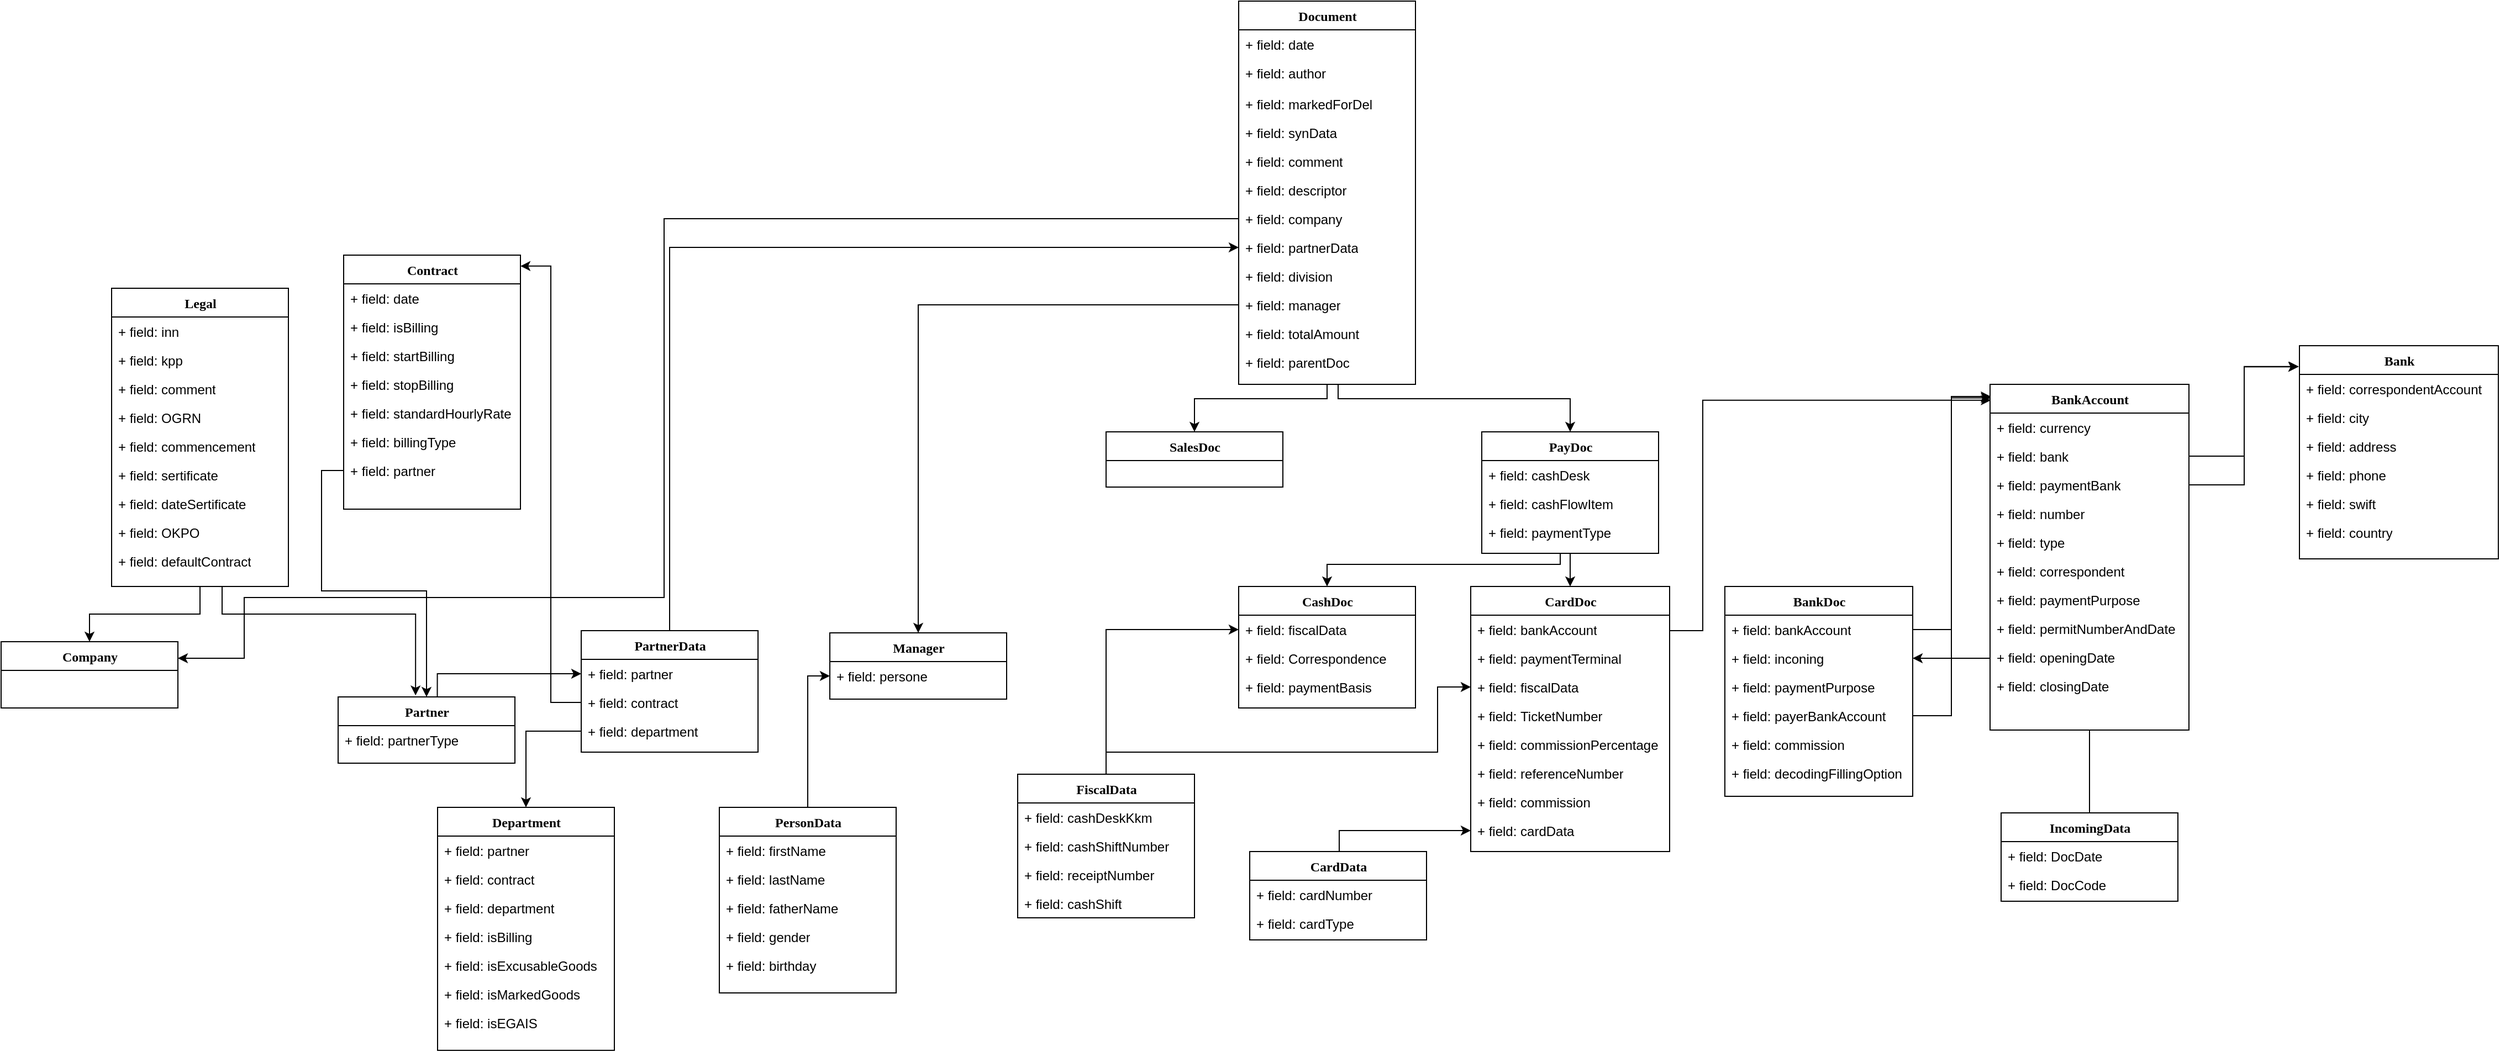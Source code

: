 <mxfile version="21.6.2" type="github">
  <diagram name="Page-1" id="9f46799a-70d6-7492-0946-bef42562c5a5">
    <mxGraphModel dx="1890" dy="1418" grid="1" gridSize="10" guides="1" tooltips="1" connect="1" arrows="1" fold="1" page="1" pageScale="1" pageWidth="1100" pageHeight="850" background="none" math="0" shadow="0">
      <root>
        <mxCell id="0" />
        <mxCell id="1" parent="0" />
        <mxCell id="JdDJxXVXt3r58jtgTtl4-125" style="edgeStyle=orthogonalEdgeStyle;rounded=0;orthogonalLoop=1;jettySize=auto;html=1;entryX=0.5;entryY=0;entryDx=0;entryDy=0;" edge="1" parent="1" source="78961159f06e98e8-17" target="78961159f06e98e8-30">
          <mxGeometry relative="1" as="geometry">
            <Array as="points">
              <mxPoint x="170" y="280" />
              <mxPoint x="50" y="280" />
            </Array>
          </mxGeometry>
        </mxCell>
        <mxCell id="JdDJxXVXt3r58jtgTtl4-126" style="edgeStyle=orthogonalEdgeStyle;rounded=0;orthogonalLoop=1;jettySize=auto;html=1;" edge="1" parent="1" target="JdDJxXVXt3r58jtgTtl4-13">
          <mxGeometry relative="1" as="geometry">
            <mxPoint x="180" y="260" as="sourcePoint" />
            <Array as="points">
              <mxPoint x="180" y="280" />
              <mxPoint x="390" y="280" />
            </Array>
          </mxGeometry>
        </mxCell>
        <mxCell id="78961159f06e98e8-17" value="Document" style="swimlane;html=1;fontStyle=1;align=center;verticalAlign=top;childLayout=stackLayout;horizontal=1;startSize=26;horizontalStack=0;resizeParent=1;resizeLast=0;collapsible=1;marginBottom=0;swimlaneFillColor=#ffffff;rounded=0;shadow=0;comic=0;labelBackgroundColor=none;strokeWidth=1;fillColor=none;fontFamily=Verdana;fontSize=12" parent="1" vertex="1">
          <mxGeometry x="90" y="-80" width="160" height="347" as="geometry" />
        </mxCell>
        <mxCell id="78961159f06e98e8-21" value="+ field: date" style="text;html=1;strokeColor=none;fillColor=none;align=left;verticalAlign=top;spacingLeft=4;spacingRight=4;whiteSpace=wrap;overflow=hidden;rotatable=0;points=[[0,0.5],[1,0.5]];portConstraint=eastwest;" parent="78961159f06e98e8-17" vertex="1">
          <mxGeometry y="26" width="160" height="26" as="geometry" />
        </mxCell>
        <mxCell id="78961159f06e98e8-23" value="+ field: author" style="text;html=1;strokeColor=none;fillColor=none;align=left;verticalAlign=top;spacingLeft=4;spacingRight=4;whiteSpace=wrap;overflow=hidden;rotatable=0;points=[[0,0.5],[1,0.5]];portConstraint=eastwest;" parent="78961159f06e98e8-17" vertex="1">
          <mxGeometry y="52" width="160" height="28" as="geometry" />
        </mxCell>
        <mxCell id="78961159f06e98e8-25" value="+ field: markedForDel" style="text;html=1;strokeColor=none;fillColor=none;align=left;verticalAlign=top;spacingLeft=4;spacingRight=4;whiteSpace=wrap;overflow=hidden;rotatable=0;points=[[0,0.5],[1,0.5]];portConstraint=eastwest;" parent="78961159f06e98e8-17" vertex="1">
          <mxGeometry y="80" width="160" height="26" as="geometry" />
        </mxCell>
        <mxCell id="78961159f06e98e8-26" value="+ field: synData" style="text;html=1;strokeColor=none;fillColor=none;align=left;verticalAlign=top;spacingLeft=4;spacingRight=4;whiteSpace=wrap;overflow=hidden;rotatable=0;points=[[0,0.5],[1,0.5]];portConstraint=eastwest;" parent="78961159f06e98e8-17" vertex="1">
          <mxGeometry y="106" width="160" height="26" as="geometry" />
        </mxCell>
        <mxCell id="78961159f06e98e8-24" value="+ field: comment" style="text;html=1;strokeColor=none;fillColor=none;align=left;verticalAlign=top;spacingLeft=4;spacingRight=4;whiteSpace=wrap;overflow=hidden;rotatable=0;points=[[0,0.5],[1,0.5]];portConstraint=eastwest;" parent="78961159f06e98e8-17" vertex="1">
          <mxGeometry y="132" width="160" height="26" as="geometry" />
        </mxCell>
        <mxCell id="JdDJxXVXt3r58jtgTtl4-168" value="+ field: descriptor" style="text;html=1;strokeColor=none;fillColor=none;align=left;verticalAlign=top;spacingLeft=4;spacingRight=4;whiteSpace=wrap;overflow=hidden;rotatable=0;points=[[0,0.5],[1,0.5]];portConstraint=eastwest;" vertex="1" parent="78961159f06e98e8-17">
          <mxGeometry y="158" width="160" height="26" as="geometry" />
        </mxCell>
        <mxCell id="78961159f06e98e8-31" value="+ field: company" style="text;html=1;strokeColor=none;fillColor=none;align=left;verticalAlign=top;spacingLeft=4;spacingRight=4;whiteSpace=wrap;overflow=hidden;rotatable=0;points=[[0,0.5],[1,0.5]];portConstraint=eastwest;" parent="78961159f06e98e8-17" vertex="1">
          <mxGeometry y="184" width="160" height="26" as="geometry" />
        </mxCell>
        <mxCell id="78961159f06e98e8-32" value="+ field: partnerData" style="text;html=1;strokeColor=none;fillColor=none;align=left;verticalAlign=top;spacingLeft=4;spacingRight=4;whiteSpace=wrap;overflow=hidden;rotatable=0;points=[[0,0.5],[1,0.5]];portConstraint=eastwest;" parent="78961159f06e98e8-17" vertex="1">
          <mxGeometry y="210" width="160" height="26" as="geometry" />
        </mxCell>
        <mxCell id="78961159f06e98e8-33" value="+ field: division" style="text;html=1;strokeColor=none;fillColor=none;align=left;verticalAlign=top;spacingLeft=4;spacingRight=4;whiteSpace=wrap;overflow=hidden;rotatable=0;points=[[0,0.5],[1,0.5]];portConstraint=eastwest;" parent="78961159f06e98e8-17" vertex="1">
          <mxGeometry y="236" width="160" height="26" as="geometry" />
        </mxCell>
        <mxCell id="78961159f06e98e8-34" value="+ field: manager" style="text;html=1;strokeColor=none;fillColor=none;align=left;verticalAlign=top;spacingLeft=4;spacingRight=4;whiteSpace=wrap;overflow=hidden;rotatable=0;points=[[0,0.5],[1,0.5]];portConstraint=eastwest;" parent="78961159f06e98e8-17" vertex="1">
          <mxGeometry y="262" width="160" height="26" as="geometry" />
        </mxCell>
        <mxCell id="78961159f06e98e8-36" value="+ field: totalAmount" style="text;html=1;strokeColor=none;fillColor=none;align=left;verticalAlign=top;spacingLeft=4;spacingRight=4;whiteSpace=wrap;overflow=hidden;rotatable=0;points=[[0,0.5],[1,0.5]];portConstraint=eastwest;" parent="78961159f06e98e8-17" vertex="1">
          <mxGeometry y="288" width="160" height="26" as="geometry" />
        </mxCell>
        <mxCell id="78961159f06e98e8-37" value="+ field:&amp;nbsp;parentDoс" style="text;html=1;strokeColor=none;fillColor=none;align=left;verticalAlign=top;spacingLeft=4;spacingRight=4;whiteSpace=wrap;overflow=hidden;rotatable=0;points=[[0,0.5],[1,0.5]];portConstraint=eastwest;" parent="78961159f06e98e8-17" vertex="1">
          <mxGeometry y="314" width="160" height="26" as="geometry" />
        </mxCell>
        <mxCell id="78961159f06e98e8-30" value="SalesDoc" style="swimlane;html=1;fontStyle=1;align=center;verticalAlign=top;childLayout=stackLayout;horizontal=1;startSize=26;horizontalStack=0;resizeParent=1;resizeLast=0;collapsible=1;marginBottom=0;swimlaneFillColor=#ffffff;rounded=0;shadow=0;comic=0;labelBackgroundColor=none;strokeWidth=1;fillColor=none;fontFamily=Verdana;fontSize=12" parent="1" vertex="1">
          <mxGeometry x="-30" y="310" width="160" height="50" as="geometry" />
        </mxCell>
        <mxCell id="JdDJxXVXt3r58jtgTtl4-80" style="edgeStyle=orthogonalEdgeStyle;rounded=0;orthogonalLoop=1;jettySize=auto;html=1;exitX=0.444;exitY=1;exitDx=0;exitDy=0;exitPerimeter=0;" edge="1" parent="1" source="JdDJxXVXt3r58jtgTtl4-52" target="JdDJxXVXt3r58jtgTtl4-25">
          <mxGeometry relative="1" as="geometry">
            <Array as="points">
              <mxPoint x="381" y="430" />
              <mxPoint x="170" y="430" />
            </Array>
          </mxGeometry>
        </mxCell>
        <mxCell id="JdDJxXVXt3r58jtgTtl4-82" style="edgeStyle=orthogonalEdgeStyle;rounded=0;orthogonalLoop=1;jettySize=auto;html=1;entryX=0.5;entryY=0;entryDx=0;entryDy=0;" edge="1" parent="1" source="JdDJxXVXt3r58jtgTtl4-13" target="JdDJxXVXt3r58jtgTtl4-39">
          <mxGeometry relative="1" as="geometry" />
        </mxCell>
        <mxCell id="JdDJxXVXt3r58jtgTtl4-13" value="PayDoc" style="swimlane;html=1;fontStyle=1;align=center;verticalAlign=top;childLayout=stackLayout;horizontal=1;startSize=26;horizontalStack=0;resizeParent=1;resizeLast=0;collapsible=1;marginBottom=0;swimlaneFillColor=#ffffff;rounded=0;shadow=0;comic=0;labelBackgroundColor=none;strokeWidth=1;fillColor=none;fontFamily=Verdana;fontSize=12" vertex="1" parent="1">
          <mxGeometry x="310" y="310" width="160" height="110" as="geometry" />
        </mxCell>
        <mxCell id="JdDJxXVXt3r58jtgTtl4-22" value="+ field:&amp;nbsp;cashDesk" style="text;html=1;strokeColor=none;fillColor=none;align=left;verticalAlign=top;spacingLeft=4;spacingRight=4;whiteSpace=wrap;overflow=hidden;rotatable=0;points=[[0,0.5],[1,0.5]];portConstraint=eastwest;" vertex="1" parent="JdDJxXVXt3r58jtgTtl4-13">
          <mxGeometry y="26" width="160" height="26" as="geometry" />
        </mxCell>
        <mxCell id="JdDJxXVXt3r58jtgTtl4-53" value="+ field: cashFlowItem" style="text;html=1;strokeColor=none;fillColor=none;align=left;verticalAlign=top;spacingLeft=4;spacingRight=4;whiteSpace=wrap;overflow=hidden;rotatable=0;points=[[0,0.5],[1,0.5]];portConstraint=eastwest;" vertex="1" parent="JdDJxXVXt3r58jtgTtl4-13">
          <mxGeometry y="52" width="160" height="26" as="geometry" />
        </mxCell>
        <mxCell id="JdDJxXVXt3r58jtgTtl4-52" value="+ field:&amp;nbsp;paymentType" style="text;html=1;strokeColor=none;fillColor=none;align=left;verticalAlign=top;spacingLeft=4;spacingRight=4;whiteSpace=wrap;overflow=hidden;rotatable=0;points=[[0,0.5],[1,0.5]];portConstraint=eastwest;" vertex="1" parent="JdDJxXVXt3r58jtgTtl4-13">
          <mxGeometry y="78" width="160" height="26" as="geometry" />
        </mxCell>
        <mxCell id="JdDJxXVXt3r58jtgTtl4-25" value="CashDoc" style="swimlane;html=1;fontStyle=1;align=center;verticalAlign=top;childLayout=stackLayout;horizontal=1;startSize=26;horizontalStack=0;resizeParent=1;resizeLast=0;collapsible=1;marginBottom=0;swimlaneFillColor=#ffffff;rounded=0;shadow=0;comic=0;labelBackgroundColor=none;strokeWidth=1;fillColor=none;fontFamily=Verdana;fontSize=12" vertex="1" parent="1">
          <mxGeometry x="90" y="450" width="160" height="110" as="geometry" />
        </mxCell>
        <mxCell id="JdDJxXVXt3r58jtgTtl4-26" value="+ field:&amp;nbsp;fiscalData" style="text;html=1;strokeColor=none;fillColor=none;align=left;verticalAlign=top;spacingLeft=4;spacingRight=4;whiteSpace=wrap;overflow=hidden;rotatable=0;points=[[0,0.5],[1,0.5]];portConstraint=eastwest;" vertex="1" parent="JdDJxXVXt3r58jtgTtl4-25">
          <mxGeometry y="26" width="160" height="26" as="geometry" />
        </mxCell>
        <mxCell id="JdDJxXVXt3r58jtgTtl4-27" value="+ field:&amp;nbsp;Correspondence" style="text;html=1;strokeColor=none;fillColor=none;align=left;verticalAlign=top;spacingLeft=4;spacingRight=4;whiteSpace=wrap;overflow=hidden;rotatable=0;points=[[0,0.5],[1,0.5]];portConstraint=eastwest;" vertex="1" parent="JdDJxXVXt3r58jtgTtl4-25">
          <mxGeometry y="52" width="160" height="26" as="geometry" />
        </mxCell>
        <mxCell id="JdDJxXVXt3r58jtgTtl4-28" value="+ field:&amp;nbsp;paymentBasis" style="text;html=1;strokeColor=none;fillColor=none;align=left;verticalAlign=top;spacingLeft=4;spacingRight=4;whiteSpace=wrap;overflow=hidden;rotatable=0;points=[[0,0.5],[1,0.5]];portConstraint=eastwest;" vertex="1" parent="JdDJxXVXt3r58jtgTtl4-25">
          <mxGeometry y="78" width="160" height="26" as="geometry" />
        </mxCell>
        <mxCell id="JdDJxXVXt3r58jtgTtl4-35" value="BankDoc" style="swimlane;html=1;fontStyle=1;align=center;verticalAlign=top;childLayout=stackLayout;horizontal=1;startSize=26;horizontalStack=0;resizeParent=1;resizeLast=0;collapsible=1;marginBottom=0;swimlaneFillColor=#ffffff;rounded=0;shadow=0;comic=0;labelBackgroundColor=none;strokeWidth=1;fillColor=none;fontFamily=Verdana;fontSize=12" vertex="1" parent="1">
          <mxGeometry x="530" y="450" width="170" height="190" as="geometry" />
        </mxCell>
        <mxCell id="JdDJxXVXt3r58jtgTtl4-36" value="+ field:&amp;nbsp;bankAccount" style="text;html=1;strokeColor=none;fillColor=none;align=left;verticalAlign=top;spacingLeft=4;spacingRight=4;whiteSpace=wrap;overflow=hidden;rotatable=0;points=[[0,0.5],[1,0.5]];portConstraint=eastwest;" vertex="1" parent="JdDJxXVXt3r58jtgTtl4-35">
          <mxGeometry y="26" width="170" height="26" as="geometry" />
        </mxCell>
        <mxCell id="JdDJxXVXt3r58jtgTtl4-55" value="+ field:&amp;nbsp;inconing" style="text;html=1;strokeColor=none;fillColor=none;align=left;verticalAlign=top;spacingLeft=4;spacingRight=4;whiteSpace=wrap;overflow=hidden;rotatable=0;points=[[0,0.5],[1,0.5]];portConstraint=eastwest;" vertex="1" parent="JdDJxXVXt3r58jtgTtl4-35">
          <mxGeometry y="52" width="170" height="26" as="geometry" />
        </mxCell>
        <mxCell id="JdDJxXVXt3r58jtgTtl4-56" value="+ field:&amp;nbsp;paymentPurpose" style="text;html=1;strokeColor=none;fillColor=none;align=left;verticalAlign=top;spacingLeft=4;spacingRight=4;whiteSpace=wrap;overflow=hidden;rotatable=0;points=[[0,0.5],[1,0.5]];portConstraint=eastwest;" vertex="1" parent="JdDJxXVXt3r58jtgTtl4-35">
          <mxGeometry y="78" width="170" height="26" as="geometry" />
        </mxCell>
        <mxCell id="JdDJxXVXt3r58jtgTtl4-57" value="+ field:&amp;nbsp;payerBankAccount" style="text;html=1;strokeColor=none;fillColor=none;align=left;verticalAlign=top;spacingLeft=4;spacingRight=4;whiteSpace=wrap;overflow=hidden;rotatable=0;points=[[0,0.5],[1,0.5]];portConstraint=eastwest;" vertex="1" parent="JdDJxXVXt3r58jtgTtl4-35">
          <mxGeometry y="104" width="170" height="26" as="geometry" />
        </mxCell>
        <mxCell id="JdDJxXVXt3r58jtgTtl4-59" value="+ field: commission" style="text;html=1;strokeColor=none;fillColor=none;align=left;verticalAlign=top;spacingLeft=4;spacingRight=4;whiteSpace=wrap;overflow=hidden;rotatable=0;points=[[0,0.5],[1,0.5]];portConstraint=eastwest;" vertex="1" parent="JdDJxXVXt3r58jtgTtl4-35">
          <mxGeometry y="130" width="170" height="26" as="geometry" />
        </mxCell>
        <mxCell id="JdDJxXVXt3r58jtgTtl4-64" value="+ field:&amp;nbsp;decodingFillingOption" style="text;html=1;strokeColor=none;fillColor=none;align=left;verticalAlign=top;spacingLeft=4;spacingRight=4;whiteSpace=wrap;overflow=hidden;rotatable=0;points=[[0,0.5],[1,0.5]];portConstraint=eastwest;" vertex="1" parent="JdDJxXVXt3r58jtgTtl4-35">
          <mxGeometry y="156" width="170" height="26" as="geometry" />
        </mxCell>
        <mxCell id="JdDJxXVXt3r58jtgTtl4-39" value="CardDoc" style="swimlane;html=1;fontStyle=1;align=center;verticalAlign=top;childLayout=stackLayout;horizontal=1;startSize=26;horizontalStack=0;resizeParent=1;resizeLast=0;collapsible=1;marginBottom=0;swimlaneFillColor=#ffffff;rounded=0;shadow=0;comic=0;labelBackgroundColor=none;strokeWidth=1;fillColor=none;fontFamily=Verdana;fontSize=12" vertex="1" parent="1">
          <mxGeometry x="300" y="450" width="180" height="240" as="geometry" />
        </mxCell>
        <mxCell id="JdDJxXVXt3r58jtgTtl4-40" value="+ field:&amp;nbsp;bankAccount" style="text;html=1;strokeColor=none;fillColor=none;align=left;verticalAlign=top;spacingLeft=4;spacingRight=4;whiteSpace=wrap;overflow=hidden;rotatable=0;points=[[0,0.5],[1,0.5]];portConstraint=eastwest;" vertex="1" parent="JdDJxXVXt3r58jtgTtl4-39">
          <mxGeometry y="26" width="180" height="26" as="geometry" />
        </mxCell>
        <mxCell id="JdDJxXVXt3r58jtgTtl4-41" value="+ field:&amp;nbsp;paymentTerminal" style="text;html=1;strokeColor=none;fillColor=none;align=left;verticalAlign=top;spacingLeft=4;spacingRight=4;whiteSpace=wrap;overflow=hidden;rotatable=0;points=[[0,0.5],[1,0.5]];portConstraint=eastwest;" vertex="1" parent="JdDJxXVXt3r58jtgTtl4-39">
          <mxGeometry y="52" width="180" height="26" as="geometry" />
        </mxCell>
        <mxCell id="JdDJxXVXt3r58jtgTtl4-44" value="+ field:&amp;nbsp;fiscalData" style="text;html=1;strokeColor=none;fillColor=none;align=left;verticalAlign=top;spacingLeft=4;spacingRight=4;whiteSpace=wrap;overflow=hidden;rotatable=0;points=[[0,0.5],[1,0.5]];portConstraint=eastwest;" vertex="1" parent="JdDJxXVXt3r58jtgTtl4-39">
          <mxGeometry y="78" width="180" height="26" as="geometry" />
        </mxCell>
        <mxCell id="JdDJxXVXt3r58jtgTtl4-46" value="+ field:&amp;nbsp;TicketNumber" style="text;html=1;strokeColor=none;fillColor=none;align=left;verticalAlign=top;spacingLeft=4;spacingRight=4;whiteSpace=wrap;overflow=hidden;rotatable=0;points=[[0,0.5],[1,0.5]];portConstraint=eastwest;" vertex="1" parent="JdDJxXVXt3r58jtgTtl4-39">
          <mxGeometry y="104" width="180" height="26" as="geometry" />
        </mxCell>
        <mxCell id="JdDJxXVXt3r58jtgTtl4-49" value="+ field:&amp;nbsp;commissionPercentage" style="text;html=1;strokeColor=none;fillColor=none;align=left;verticalAlign=top;spacingLeft=4;spacingRight=4;whiteSpace=wrap;overflow=hidden;rotatable=0;points=[[0,0.5],[1,0.5]];portConstraint=eastwest;" vertex="1" parent="JdDJxXVXt3r58jtgTtl4-39">
          <mxGeometry y="130" width="180" height="26" as="geometry" />
        </mxCell>
        <mxCell id="JdDJxXVXt3r58jtgTtl4-48" value="+ field:&amp;nbsp;referenceNumber" style="text;html=1;strokeColor=none;fillColor=none;align=left;verticalAlign=top;spacingLeft=4;spacingRight=4;whiteSpace=wrap;overflow=hidden;rotatable=0;points=[[0,0.5],[1,0.5]];portConstraint=eastwest;" vertex="1" parent="JdDJxXVXt3r58jtgTtl4-39">
          <mxGeometry y="156" width="180" height="26" as="geometry" />
        </mxCell>
        <mxCell id="JdDJxXVXt3r58jtgTtl4-51" value="+ field:&amp;nbsp;commission" style="text;html=1;strokeColor=none;fillColor=none;align=left;verticalAlign=top;spacingLeft=4;spacingRight=4;whiteSpace=wrap;overflow=hidden;rotatable=0;points=[[0,0.5],[1,0.5]];portConstraint=eastwest;" vertex="1" parent="JdDJxXVXt3r58jtgTtl4-39">
          <mxGeometry y="182" width="180" height="26" as="geometry" />
        </mxCell>
        <mxCell id="JdDJxXVXt3r58jtgTtl4-175" value="+ field: cardData" style="text;html=1;strokeColor=none;fillColor=none;align=left;verticalAlign=top;spacingLeft=4;spacingRight=4;whiteSpace=wrap;overflow=hidden;rotatable=0;points=[[0,0.5],[1,0.5]];portConstraint=eastwest;" vertex="1" parent="JdDJxXVXt3r58jtgTtl4-39">
          <mxGeometry y="208" width="180" height="26" as="geometry" />
        </mxCell>
        <mxCell id="JdDJxXVXt3r58jtgTtl4-66" style="edgeStyle=orthogonalEdgeStyle;rounded=0;orthogonalLoop=1;jettySize=auto;html=1;entryX=1;entryY=0.5;entryDx=0;entryDy=0;" edge="1" parent="1" source="JdDJxXVXt3r58jtgTtl4-60" target="JdDJxXVXt3r58jtgTtl4-55">
          <mxGeometry relative="1" as="geometry" />
        </mxCell>
        <mxCell id="JdDJxXVXt3r58jtgTtl4-60" value="IncomingData" style="swimlane;html=1;fontStyle=1;align=center;verticalAlign=top;childLayout=stackLayout;horizontal=1;startSize=26;horizontalStack=0;resizeParent=1;resizeLast=0;collapsible=1;marginBottom=0;swimlaneFillColor=#ffffff;rounded=0;shadow=0;comic=0;labelBackgroundColor=none;strokeWidth=1;fillColor=none;fontFamily=Verdana;fontSize=12" vertex="1" parent="1">
          <mxGeometry x="780" y="655" width="160" height="80" as="geometry" />
        </mxCell>
        <mxCell id="JdDJxXVXt3r58jtgTtl4-61" value="+ field:&amp;nbsp;DocDate" style="text;html=1;strokeColor=none;fillColor=none;align=left;verticalAlign=top;spacingLeft=4;spacingRight=4;whiteSpace=wrap;overflow=hidden;rotatable=0;points=[[0,0.5],[1,0.5]];portConstraint=eastwest;" vertex="1" parent="JdDJxXVXt3r58jtgTtl4-60">
          <mxGeometry y="26" width="160" height="26" as="geometry" />
        </mxCell>
        <mxCell id="JdDJxXVXt3r58jtgTtl4-62" value="+ field:&amp;nbsp;DocCode" style="text;html=1;strokeColor=none;fillColor=none;align=left;verticalAlign=top;spacingLeft=4;spacingRight=4;whiteSpace=wrap;overflow=hidden;rotatable=0;points=[[0,0.5],[1,0.5]];portConstraint=eastwest;" vertex="1" parent="JdDJxXVXt3r58jtgTtl4-60">
          <mxGeometry y="52" width="160" height="26" as="geometry" />
        </mxCell>
        <mxCell id="JdDJxXVXt3r58jtgTtl4-71" style="edgeStyle=orthogonalEdgeStyle;rounded=0;orthogonalLoop=1;jettySize=auto;html=1;" edge="1" parent="1" source="JdDJxXVXt3r58jtgTtl4-68" target="JdDJxXVXt3r58jtgTtl4-26">
          <mxGeometry relative="1" as="geometry" />
        </mxCell>
        <mxCell id="JdDJxXVXt3r58jtgTtl4-72" style="edgeStyle=orthogonalEdgeStyle;rounded=0;orthogonalLoop=1;jettySize=auto;html=1;entryX=0;entryY=0.5;entryDx=0;entryDy=0;" edge="1" parent="1" source="JdDJxXVXt3r58jtgTtl4-68" target="JdDJxXVXt3r58jtgTtl4-44">
          <mxGeometry relative="1" as="geometry">
            <Array as="points">
              <mxPoint x="-30" y="600" />
              <mxPoint x="270" y="600" />
              <mxPoint x="270" y="541" />
            </Array>
          </mxGeometry>
        </mxCell>
        <mxCell id="JdDJxXVXt3r58jtgTtl4-68" value="FiscalData" style="swimlane;html=1;fontStyle=1;align=center;verticalAlign=top;childLayout=stackLayout;horizontal=1;startSize=26;horizontalStack=0;resizeParent=1;resizeLast=0;collapsible=1;marginBottom=0;swimlaneFillColor=#ffffff;rounded=0;shadow=0;comic=0;labelBackgroundColor=none;strokeWidth=1;fillColor=none;fontFamily=Verdana;fontSize=12" vertex="1" parent="1">
          <mxGeometry x="-110" y="620" width="160" height="130" as="geometry" />
        </mxCell>
        <mxCell id="JdDJxXVXt3r58jtgTtl4-69" value="+ field:&amp;nbsp;cashDeskKkm" style="text;html=1;strokeColor=none;fillColor=none;align=left;verticalAlign=top;spacingLeft=4;spacingRight=4;whiteSpace=wrap;overflow=hidden;rotatable=0;points=[[0,0.5],[1,0.5]];portConstraint=eastwest;" vertex="1" parent="JdDJxXVXt3r58jtgTtl4-68">
          <mxGeometry y="26" width="160" height="26" as="geometry" />
        </mxCell>
        <mxCell id="JdDJxXVXt3r58jtgTtl4-70" value="+ field:&amp;nbsp;cashShiftNumber" style="text;html=1;strokeColor=none;fillColor=none;align=left;verticalAlign=top;spacingLeft=4;spacingRight=4;whiteSpace=wrap;overflow=hidden;rotatable=0;points=[[0,0.5],[1,0.5]];portConstraint=eastwest;" vertex="1" parent="JdDJxXVXt3r58jtgTtl4-68">
          <mxGeometry y="52" width="160" height="26" as="geometry" />
        </mxCell>
        <mxCell id="JdDJxXVXt3r58jtgTtl4-73" value="+ field:&amp;nbsp;receiptNumber" style="text;html=1;strokeColor=none;fillColor=none;align=left;verticalAlign=top;spacingLeft=4;spacingRight=4;whiteSpace=wrap;overflow=hidden;rotatable=0;points=[[0,0.5],[1,0.5]];portConstraint=eastwest;" vertex="1" parent="JdDJxXVXt3r58jtgTtl4-68">
          <mxGeometry y="78" width="160" height="26" as="geometry" />
        </mxCell>
        <mxCell id="JdDJxXVXt3r58jtgTtl4-74" value="+ field:&amp;nbsp;cashShift" style="text;html=1;strokeColor=none;fillColor=none;align=left;verticalAlign=top;spacingLeft=4;spacingRight=4;whiteSpace=wrap;overflow=hidden;rotatable=0;points=[[0,0.5],[1,0.5]];portConstraint=eastwest;" vertex="1" parent="JdDJxXVXt3r58jtgTtl4-68">
          <mxGeometry y="104" width="160" height="26" as="geometry" />
        </mxCell>
        <mxCell id="JdDJxXVXt3r58jtgTtl4-84" style="edgeStyle=orthogonalEdgeStyle;rounded=0;orthogonalLoop=1;jettySize=auto;html=1;entryX=0;entryY=0.5;entryDx=0;entryDy=0;" edge="1" parent="1" source="JdDJxXVXt3r58jtgTtl4-75" target="78961159f06e98e8-32">
          <mxGeometry relative="1" as="geometry" />
        </mxCell>
        <mxCell id="JdDJxXVXt3r58jtgTtl4-75" value="PartnerData" style="swimlane;html=1;fontStyle=1;align=center;verticalAlign=top;childLayout=stackLayout;horizontal=1;startSize=26;horizontalStack=0;resizeParent=1;resizeLast=0;collapsible=1;marginBottom=0;swimlaneFillColor=#ffffff;rounded=0;shadow=0;comic=0;labelBackgroundColor=none;strokeWidth=1;fillColor=none;fontFamily=Verdana;fontSize=12" vertex="1" parent="1">
          <mxGeometry x="-505" y="490" width="160" height="110" as="geometry" />
        </mxCell>
        <mxCell id="JdDJxXVXt3r58jtgTtl4-76" value="+ field: partner" style="text;html=1;strokeColor=none;fillColor=none;align=left;verticalAlign=top;spacingLeft=4;spacingRight=4;whiteSpace=wrap;overflow=hidden;rotatable=0;points=[[0,0.5],[1,0.5]];portConstraint=eastwest;" vertex="1" parent="JdDJxXVXt3r58jtgTtl4-75">
          <mxGeometry y="26" width="160" height="26" as="geometry" />
        </mxCell>
        <mxCell id="JdDJxXVXt3r58jtgTtl4-77" value="+ field:&amp;nbsp;contract" style="text;html=1;strokeColor=none;fillColor=none;align=left;verticalAlign=top;spacingLeft=4;spacingRight=4;whiteSpace=wrap;overflow=hidden;rotatable=0;points=[[0,0.5],[1,0.5]];portConstraint=eastwest;" vertex="1" parent="JdDJxXVXt3r58jtgTtl4-75">
          <mxGeometry y="52" width="160" height="26" as="geometry" />
        </mxCell>
        <mxCell id="JdDJxXVXt3r58jtgTtl4-78" value="+ field:&amp;nbsp;department" style="text;html=1;strokeColor=none;fillColor=none;align=left;verticalAlign=top;spacingLeft=4;spacingRight=4;whiteSpace=wrap;overflow=hidden;rotatable=0;points=[[0,0.5],[1,0.5]];portConstraint=eastwest;" vertex="1" parent="JdDJxXVXt3r58jtgTtl4-75">
          <mxGeometry y="78" width="160" height="26" as="geometry" />
        </mxCell>
        <mxCell id="JdDJxXVXt3r58jtgTtl4-89" style="edgeStyle=orthogonalEdgeStyle;rounded=0;orthogonalLoop=1;jettySize=auto;html=1;exitX=0.561;exitY=0.003;exitDx=0;exitDy=0;entryX=0;entryY=0.5;entryDx=0;entryDy=0;exitPerimeter=0;" edge="1" parent="1" source="JdDJxXVXt3r58jtgTtl4-85" target="JdDJxXVXt3r58jtgTtl4-76">
          <mxGeometry relative="1" as="geometry" />
        </mxCell>
        <mxCell id="JdDJxXVXt3r58jtgTtl4-85" value="Partner" style="swimlane;html=1;fontStyle=1;align=center;verticalAlign=top;childLayout=stackLayout;horizontal=1;startSize=26;horizontalStack=0;resizeParent=1;resizeLast=0;collapsible=1;marginBottom=0;swimlaneFillColor=#ffffff;rounded=0;shadow=0;comic=0;labelBackgroundColor=none;strokeWidth=1;fillColor=none;fontFamily=Verdana;fontSize=12" vertex="1" parent="1">
          <mxGeometry x="-725" y="550" width="160" height="60" as="geometry" />
        </mxCell>
        <mxCell id="JdDJxXVXt3r58jtgTtl4-86" value="+ field: partnerType" style="text;html=1;strokeColor=none;fillColor=none;align=left;verticalAlign=top;spacingLeft=4;spacingRight=4;whiteSpace=wrap;overflow=hidden;rotatable=0;points=[[0,0.5],[1,0.5]];portConstraint=eastwest;" vertex="1" parent="JdDJxXVXt3r58jtgTtl4-85">
          <mxGeometry y="26" width="160" height="26" as="geometry" />
        </mxCell>
        <mxCell id="JdDJxXVXt3r58jtgTtl4-102" style="edgeStyle=orthogonalEdgeStyle;rounded=0;orthogonalLoop=1;jettySize=auto;html=1;entryX=0.5;entryY=0;entryDx=0;entryDy=0;" edge="1" parent="1" source="JdDJxXVXt3r58jtgTtl4-90" target="JdDJxXVXt3r58jtgTtl4-100">
          <mxGeometry relative="1" as="geometry" />
        </mxCell>
        <mxCell id="JdDJxXVXt3r58jtgTtl4-103" style="edgeStyle=orthogonalEdgeStyle;rounded=0;orthogonalLoop=1;jettySize=auto;html=1;entryX=0.438;entryY=-0.022;entryDx=0;entryDy=0;entryPerimeter=0;" edge="1" parent="1" target="JdDJxXVXt3r58jtgTtl4-85">
          <mxGeometry relative="1" as="geometry">
            <mxPoint x="-830" y="450" as="sourcePoint" />
            <Array as="points">
              <mxPoint x="-830" y="475" />
              <mxPoint x="-655" y="475" />
            </Array>
          </mxGeometry>
        </mxCell>
        <mxCell id="JdDJxXVXt3r58jtgTtl4-90" value="Legal" style="swimlane;html=1;fontStyle=1;align=center;verticalAlign=top;childLayout=stackLayout;horizontal=1;startSize=26;horizontalStack=0;resizeParent=1;resizeLast=0;collapsible=1;marginBottom=0;swimlaneFillColor=#ffffff;rounded=0;shadow=0;comic=0;labelBackgroundColor=none;strokeWidth=1;fillColor=none;fontFamily=Verdana;fontSize=12" vertex="1" parent="1">
          <mxGeometry x="-930" y="180" width="160" height="270" as="geometry" />
        </mxCell>
        <mxCell id="JdDJxXVXt3r58jtgTtl4-91" value="+ field: inn" style="text;html=1;strokeColor=none;fillColor=none;align=left;verticalAlign=top;spacingLeft=4;spacingRight=4;whiteSpace=wrap;overflow=hidden;rotatable=0;points=[[0,0.5],[1,0.5]];portConstraint=eastwest;" vertex="1" parent="JdDJxXVXt3r58jtgTtl4-90">
          <mxGeometry y="26" width="160" height="26" as="geometry" />
        </mxCell>
        <mxCell id="JdDJxXVXt3r58jtgTtl4-92" value="+ field: kpp" style="text;html=1;strokeColor=none;fillColor=none;align=left;verticalAlign=top;spacingLeft=4;spacingRight=4;whiteSpace=wrap;overflow=hidden;rotatable=0;points=[[0,0.5],[1,0.5]];portConstraint=eastwest;" vertex="1" parent="JdDJxXVXt3r58jtgTtl4-90">
          <mxGeometry y="52" width="160" height="26" as="geometry" />
        </mxCell>
        <mxCell id="JdDJxXVXt3r58jtgTtl4-93" value="+ field: comment" style="text;html=1;strokeColor=none;fillColor=none;align=left;verticalAlign=top;spacingLeft=4;spacingRight=4;whiteSpace=wrap;overflow=hidden;rotatable=0;points=[[0,0.5],[1,0.5]];portConstraint=eastwest;" vertex="1" parent="JdDJxXVXt3r58jtgTtl4-90">
          <mxGeometry y="78" width="160" height="26" as="geometry" />
        </mxCell>
        <mxCell id="JdDJxXVXt3r58jtgTtl4-94" value="+ field: OGRN" style="text;html=1;strokeColor=none;fillColor=none;align=left;verticalAlign=top;spacingLeft=4;spacingRight=4;whiteSpace=wrap;overflow=hidden;rotatable=0;points=[[0,0.5],[1,0.5]];portConstraint=eastwest;" vertex="1" parent="JdDJxXVXt3r58jtgTtl4-90">
          <mxGeometry y="104" width="160" height="26" as="geometry" />
        </mxCell>
        <mxCell id="JdDJxXVXt3r58jtgTtl4-95" value="+ field: commencement" style="text;html=1;strokeColor=none;fillColor=none;align=left;verticalAlign=top;spacingLeft=4;spacingRight=4;whiteSpace=wrap;overflow=hidden;rotatable=0;points=[[0,0.5],[1,0.5]];portConstraint=eastwest;" vertex="1" parent="JdDJxXVXt3r58jtgTtl4-90">
          <mxGeometry y="130" width="160" height="26" as="geometry" />
        </mxCell>
        <mxCell id="JdDJxXVXt3r58jtgTtl4-96" value="+ field: sertificate" style="text;html=1;strokeColor=none;fillColor=none;align=left;verticalAlign=top;spacingLeft=4;spacingRight=4;whiteSpace=wrap;overflow=hidden;rotatable=0;points=[[0,0.5],[1,0.5]];portConstraint=eastwest;" vertex="1" parent="JdDJxXVXt3r58jtgTtl4-90">
          <mxGeometry y="156" width="160" height="26" as="geometry" />
        </mxCell>
        <mxCell id="JdDJxXVXt3r58jtgTtl4-97" value="+ field: dateSertificate" style="text;html=1;strokeColor=none;fillColor=none;align=left;verticalAlign=top;spacingLeft=4;spacingRight=4;whiteSpace=wrap;overflow=hidden;rotatable=0;points=[[0,0.5],[1,0.5]];portConstraint=eastwest;" vertex="1" parent="JdDJxXVXt3r58jtgTtl4-90">
          <mxGeometry y="182" width="160" height="26" as="geometry" />
        </mxCell>
        <mxCell id="JdDJxXVXt3r58jtgTtl4-98" value="+ field: OKPO" style="text;html=1;strokeColor=none;fillColor=none;align=left;verticalAlign=top;spacingLeft=4;spacingRight=4;whiteSpace=wrap;overflow=hidden;rotatable=0;points=[[0,0.5],[1,0.5]];portConstraint=eastwest;" vertex="1" parent="JdDJxXVXt3r58jtgTtl4-90">
          <mxGeometry y="208" width="160" height="26" as="geometry" />
        </mxCell>
        <mxCell id="JdDJxXVXt3r58jtgTtl4-99" value="+ field: defaultContract" style="text;html=1;strokeColor=none;fillColor=none;align=left;verticalAlign=top;spacingLeft=4;spacingRight=4;whiteSpace=wrap;overflow=hidden;rotatable=0;points=[[0,0.5],[1,0.5]];portConstraint=eastwest;" vertex="1" parent="JdDJxXVXt3r58jtgTtl4-90">
          <mxGeometry y="234" width="160" height="26" as="geometry" />
        </mxCell>
        <mxCell id="JdDJxXVXt3r58jtgTtl4-100" value="Company" style="swimlane;html=1;fontStyle=1;align=center;verticalAlign=top;childLayout=stackLayout;horizontal=1;startSize=26;horizontalStack=0;resizeParent=1;resizeLast=0;collapsible=1;marginBottom=0;swimlaneFillColor=#ffffff;rounded=0;shadow=0;comic=0;labelBackgroundColor=none;strokeWidth=1;fillColor=none;fontFamily=Verdana;fontSize=12" vertex="1" parent="1">
          <mxGeometry x="-1030" y="500" width="160" height="60" as="geometry" />
        </mxCell>
        <mxCell id="JdDJxXVXt3r58jtgTtl4-104" value="Contract" style="swimlane;html=1;fontStyle=1;align=center;verticalAlign=top;childLayout=stackLayout;horizontal=1;startSize=26;horizontalStack=0;resizeParent=1;resizeLast=0;collapsible=1;marginBottom=0;swimlaneFillColor=#ffffff;rounded=0;shadow=0;comic=0;labelBackgroundColor=none;strokeWidth=1;fillColor=none;fontFamily=Verdana;fontSize=12" vertex="1" parent="1">
          <mxGeometry x="-720" y="150" width="160" height="230" as="geometry" />
        </mxCell>
        <mxCell id="JdDJxXVXt3r58jtgTtl4-105" value="+ field: date" style="text;html=1;strokeColor=none;fillColor=none;align=left;verticalAlign=top;spacingLeft=4;spacingRight=4;whiteSpace=wrap;overflow=hidden;rotatable=0;points=[[0,0.5],[1,0.5]];portConstraint=eastwest;" vertex="1" parent="JdDJxXVXt3r58jtgTtl4-104">
          <mxGeometry y="26" width="160" height="26" as="geometry" />
        </mxCell>
        <mxCell id="JdDJxXVXt3r58jtgTtl4-106" value="+ field:&amp;nbsp;isBilling" style="text;html=1;strokeColor=none;fillColor=none;align=left;verticalAlign=top;spacingLeft=4;spacingRight=4;whiteSpace=wrap;overflow=hidden;rotatable=0;points=[[0,0.5],[1,0.5]];portConstraint=eastwest;" vertex="1" parent="JdDJxXVXt3r58jtgTtl4-104">
          <mxGeometry y="52" width="160" height="26" as="geometry" />
        </mxCell>
        <mxCell id="JdDJxXVXt3r58jtgTtl4-107" value="+ field:&amp;nbsp;startBilling" style="text;html=1;strokeColor=none;fillColor=none;align=left;verticalAlign=top;spacingLeft=4;spacingRight=4;whiteSpace=wrap;overflow=hidden;rotatable=0;points=[[0,0.5],[1,0.5]];portConstraint=eastwest;" vertex="1" parent="JdDJxXVXt3r58jtgTtl4-104">
          <mxGeometry y="78" width="160" height="26" as="geometry" />
        </mxCell>
        <mxCell id="JdDJxXVXt3r58jtgTtl4-108" value="+ field: stopBilling" style="text;html=1;strokeColor=none;fillColor=none;align=left;verticalAlign=top;spacingLeft=4;spacingRight=4;whiteSpace=wrap;overflow=hidden;rotatable=0;points=[[0,0.5],[1,0.5]];portConstraint=eastwest;" vertex="1" parent="JdDJxXVXt3r58jtgTtl4-104">
          <mxGeometry y="104" width="160" height="26" as="geometry" />
        </mxCell>
        <mxCell id="JdDJxXVXt3r58jtgTtl4-109" value="+ field:&amp;nbsp;standardHourlyRate" style="text;html=1;strokeColor=none;fillColor=none;align=left;verticalAlign=top;spacingLeft=4;spacingRight=4;whiteSpace=wrap;overflow=hidden;rotatable=0;points=[[0,0.5],[1,0.5]];portConstraint=eastwest;" vertex="1" parent="JdDJxXVXt3r58jtgTtl4-104">
          <mxGeometry y="130" width="160" height="26" as="geometry" />
        </mxCell>
        <mxCell id="JdDJxXVXt3r58jtgTtl4-110" value="+ field:&amp;nbsp;billingType" style="text;html=1;strokeColor=none;fillColor=none;align=left;verticalAlign=top;spacingLeft=4;spacingRight=4;whiteSpace=wrap;overflow=hidden;rotatable=0;points=[[0,0.5],[1,0.5]];portConstraint=eastwest;" vertex="1" parent="JdDJxXVXt3r58jtgTtl4-104">
          <mxGeometry y="156" width="160" height="26" as="geometry" />
        </mxCell>
        <mxCell id="JdDJxXVXt3r58jtgTtl4-111" value="+ field:&amp;nbsp;partner" style="text;html=1;strokeColor=none;fillColor=none;align=left;verticalAlign=top;spacingLeft=4;spacingRight=4;whiteSpace=wrap;overflow=hidden;rotatable=0;points=[[0,0.5],[1,0.5]];portConstraint=eastwest;" vertex="1" parent="JdDJxXVXt3r58jtgTtl4-104">
          <mxGeometry y="182" width="160" height="26" as="geometry" />
        </mxCell>
        <mxCell id="JdDJxXVXt3r58jtgTtl4-112" style="edgeStyle=orthogonalEdgeStyle;rounded=0;orthogonalLoop=1;jettySize=auto;html=1;" edge="1" parent="1" source="JdDJxXVXt3r58jtgTtl4-111" target="JdDJxXVXt3r58jtgTtl4-85">
          <mxGeometry relative="1" as="geometry" />
        </mxCell>
        <mxCell id="JdDJxXVXt3r58jtgTtl4-113" style="edgeStyle=orthogonalEdgeStyle;rounded=0;orthogonalLoop=1;jettySize=auto;html=1;entryX=1;entryY=0.043;entryDx=0;entryDy=0;entryPerimeter=0;" edge="1" parent="1" source="JdDJxXVXt3r58jtgTtl4-77" target="JdDJxXVXt3r58jtgTtl4-104">
          <mxGeometry relative="1" as="geometry" />
        </mxCell>
        <mxCell id="JdDJxXVXt3r58jtgTtl4-114" value="Department" style="swimlane;html=1;fontStyle=1;align=center;verticalAlign=top;childLayout=stackLayout;horizontal=1;startSize=26;horizontalStack=0;resizeParent=1;resizeLast=0;collapsible=1;marginBottom=0;swimlaneFillColor=#ffffff;rounded=0;shadow=0;comic=0;labelBackgroundColor=none;strokeWidth=1;fillColor=none;fontFamily=Verdana;fontSize=12" vertex="1" parent="1">
          <mxGeometry x="-635" y="650" width="160" height="220" as="geometry" />
        </mxCell>
        <mxCell id="JdDJxXVXt3r58jtgTtl4-115" value="+ field: partner" style="text;html=1;strokeColor=none;fillColor=none;align=left;verticalAlign=top;spacingLeft=4;spacingRight=4;whiteSpace=wrap;overflow=hidden;rotatable=0;points=[[0,0.5],[1,0.5]];portConstraint=eastwest;" vertex="1" parent="JdDJxXVXt3r58jtgTtl4-114">
          <mxGeometry y="26" width="160" height="26" as="geometry" />
        </mxCell>
        <mxCell id="JdDJxXVXt3r58jtgTtl4-116" value="+ field:&amp;nbsp;contract" style="text;html=1;strokeColor=none;fillColor=none;align=left;verticalAlign=top;spacingLeft=4;spacingRight=4;whiteSpace=wrap;overflow=hidden;rotatable=0;points=[[0,0.5],[1,0.5]];portConstraint=eastwest;" vertex="1" parent="JdDJxXVXt3r58jtgTtl4-114">
          <mxGeometry y="52" width="160" height="26" as="geometry" />
        </mxCell>
        <mxCell id="JdDJxXVXt3r58jtgTtl4-117" value="+ field:&amp;nbsp;department" style="text;html=1;strokeColor=none;fillColor=none;align=left;verticalAlign=top;spacingLeft=4;spacingRight=4;whiteSpace=wrap;overflow=hidden;rotatable=0;points=[[0,0.5],[1,0.5]];portConstraint=eastwest;" vertex="1" parent="JdDJxXVXt3r58jtgTtl4-114">
          <mxGeometry y="78" width="160" height="26" as="geometry" />
        </mxCell>
        <mxCell id="JdDJxXVXt3r58jtgTtl4-118" value="+ field:&amp;nbsp;isBilling" style="text;html=1;strokeColor=none;fillColor=none;align=left;verticalAlign=top;spacingLeft=4;spacingRight=4;whiteSpace=wrap;overflow=hidden;rotatable=0;points=[[0,0.5],[1,0.5]];portConstraint=eastwest;" vertex="1" parent="JdDJxXVXt3r58jtgTtl4-114">
          <mxGeometry y="104" width="160" height="26" as="geometry" />
        </mxCell>
        <mxCell id="JdDJxXVXt3r58jtgTtl4-119" value="+ field:&amp;nbsp;isExcusableGoods" style="text;html=1;strokeColor=none;fillColor=none;align=left;verticalAlign=top;spacingLeft=4;spacingRight=4;whiteSpace=wrap;overflow=hidden;rotatable=0;points=[[0,0.5],[1,0.5]];portConstraint=eastwest;" vertex="1" parent="JdDJxXVXt3r58jtgTtl4-114">
          <mxGeometry y="130" width="160" height="26" as="geometry" />
        </mxCell>
        <mxCell id="JdDJxXVXt3r58jtgTtl4-120" value="+ field:&amp;nbsp;isMarkedGoods" style="text;html=1;strokeColor=none;fillColor=none;align=left;verticalAlign=top;spacingLeft=4;spacingRight=4;whiteSpace=wrap;overflow=hidden;rotatable=0;points=[[0,0.5],[1,0.5]];portConstraint=eastwest;" vertex="1" parent="JdDJxXVXt3r58jtgTtl4-114">
          <mxGeometry y="156" width="160" height="26" as="geometry" />
        </mxCell>
        <mxCell id="JdDJxXVXt3r58jtgTtl4-121" value="+ field:&amp;nbsp;isEGAIS" style="text;html=1;strokeColor=none;fillColor=none;align=left;verticalAlign=top;spacingLeft=4;spacingRight=4;whiteSpace=wrap;overflow=hidden;rotatable=0;points=[[0,0.5],[1,0.5]];portConstraint=eastwest;" vertex="1" parent="JdDJxXVXt3r58jtgTtl4-114">
          <mxGeometry y="182" width="160" height="26" as="geometry" />
        </mxCell>
        <mxCell id="JdDJxXVXt3r58jtgTtl4-122" style="edgeStyle=orthogonalEdgeStyle;rounded=0;orthogonalLoop=1;jettySize=auto;html=1;entryX=0.5;entryY=0;entryDx=0;entryDy=0;" edge="1" parent="1" source="JdDJxXVXt3r58jtgTtl4-78" target="JdDJxXVXt3r58jtgTtl4-114">
          <mxGeometry relative="1" as="geometry" />
        </mxCell>
        <mxCell id="JdDJxXVXt3r58jtgTtl4-123" style="edgeStyle=orthogonalEdgeStyle;rounded=0;orthogonalLoop=1;jettySize=auto;html=1;entryX=1;entryY=0.25;entryDx=0;entryDy=0;exitX=0;exitY=0.5;exitDx=0;exitDy=0;" edge="1" parent="1" source="78961159f06e98e8-31" target="JdDJxXVXt3r58jtgTtl4-100">
          <mxGeometry relative="1" as="geometry">
            <Array as="points">
              <mxPoint x="-430" y="117" />
              <mxPoint x="-430" y="460" />
              <mxPoint x="-810" y="460" />
              <mxPoint x="-810" y="515" />
            </Array>
          </mxGeometry>
        </mxCell>
        <mxCell id="JdDJxXVXt3r58jtgTtl4-127" value="Manager" style="swimlane;html=1;fontStyle=1;align=center;verticalAlign=top;childLayout=stackLayout;horizontal=1;startSize=26;horizontalStack=0;resizeParent=1;resizeLast=0;collapsible=1;marginBottom=0;swimlaneFillColor=#ffffff;rounded=0;shadow=0;comic=0;labelBackgroundColor=none;strokeWidth=1;fillColor=none;fontFamily=Verdana;fontSize=12" vertex="1" parent="1">
          <mxGeometry x="-280" y="492" width="160" height="60" as="geometry" />
        </mxCell>
        <mxCell id="JdDJxXVXt3r58jtgTtl4-128" value="+ field: persone" style="text;html=1;strokeColor=none;fillColor=none;align=left;verticalAlign=top;spacingLeft=4;spacingRight=4;whiteSpace=wrap;overflow=hidden;rotatable=0;points=[[0,0.5],[1,0.5]];portConstraint=eastwest;" vertex="1" parent="JdDJxXVXt3r58jtgTtl4-127">
          <mxGeometry y="26" width="160" height="26" as="geometry" />
        </mxCell>
        <mxCell id="JdDJxXVXt3r58jtgTtl4-129" value="PersonData" style="swimlane;html=1;fontStyle=1;align=center;verticalAlign=top;childLayout=stackLayout;horizontal=1;startSize=26;horizontalStack=0;resizeParent=1;resizeLast=0;collapsible=1;marginBottom=0;swimlaneFillColor=#ffffff;rounded=0;shadow=0;comic=0;labelBackgroundColor=none;strokeWidth=1;fillColor=none;fontFamily=Verdana;fontSize=12" vertex="1" parent="1">
          <mxGeometry x="-380" y="650" width="160" height="168" as="geometry" />
        </mxCell>
        <mxCell id="JdDJxXVXt3r58jtgTtl4-130" value="+ field:&amp;nbsp;firstName" style="text;html=1;strokeColor=none;fillColor=none;align=left;verticalAlign=top;spacingLeft=4;spacingRight=4;whiteSpace=wrap;overflow=hidden;rotatable=0;points=[[0,0.5],[1,0.5]];portConstraint=eastwest;" vertex="1" parent="JdDJxXVXt3r58jtgTtl4-129">
          <mxGeometry y="26" width="160" height="26" as="geometry" />
        </mxCell>
        <mxCell id="JdDJxXVXt3r58jtgTtl4-132" value="+ field:&amp;nbsp;lastName" style="text;html=1;strokeColor=none;fillColor=none;align=left;verticalAlign=top;spacingLeft=4;spacingRight=4;whiteSpace=wrap;overflow=hidden;rotatable=0;points=[[0,0.5],[1,0.5]];portConstraint=eastwest;" vertex="1" parent="JdDJxXVXt3r58jtgTtl4-129">
          <mxGeometry y="52" width="160" height="26" as="geometry" />
        </mxCell>
        <mxCell id="JdDJxXVXt3r58jtgTtl4-133" value="+ field:&amp;nbsp;fatherName" style="text;html=1;strokeColor=none;fillColor=none;align=left;verticalAlign=top;spacingLeft=4;spacingRight=4;whiteSpace=wrap;overflow=hidden;rotatable=0;points=[[0,0.5],[1,0.5]];portConstraint=eastwest;" vertex="1" parent="JdDJxXVXt3r58jtgTtl4-129">
          <mxGeometry y="78" width="160" height="26" as="geometry" />
        </mxCell>
        <mxCell id="JdDJxXVXt3r58jtgTtl4-134" value="+ field:&amp;nbsp;gender" style="text;html=1;strokeColor=none;fillColor=none;align=left;verticalAlign=top;spacingLeft=4;spacingRight=4;whiteSpace=wrap;overflow=hidden;rotatable=0;points=[[0,0.5],[1,0.5]];portConstraint=eastwest;" vertex="1" parent="JdDJxXVXt3r58jtgTtl4-129">
          <mxGeometry y="104" width="160" height="26" as="geometry" />
        </mxCell>
        <mxCell id="JdDJxXVXt3r58jtgTtl4-135" value="+ field:&amp;nbsp;birthday" style="text;html=1;strokeColor=none;fillColor=none;align=left;verticalAlign=top;spacingLeft=4;spacingRight=4;whiteSpace=wrap;overflow=hidden;rotatable=0;points=[[0,0.5],[1,0.5]];portConstraint=eastwest;" vertex="1" parent="JdDJxXVXt3r58jtgTtl4-129">
          <mxGeometry y="130" width="160" height="26" as="geometry" />
        </mxCell>
        <mxCell id="JdDJxXVXt3r58jtgTtl4-131" style="edgeStyle=orthogonalEdgeStyle;rounded=0;orthogonalLoop=1;jettySize=auto;html=1;entryX=0.5;entryY=0;entryDx=0;entryDy=0;" edge="1" parent="1" source="78961159f06e98e8-34" target="JdDJxXVXt3r58jtgTtl4-127">
          <mxGeometry relative="1" as="geometry" />
        </mxCell>
        <mxCell id="JdDJxXVXt3r58jtgTtl4-136" style="edgeStyle=orthogonalEdgeStyle;rounded=0;orthogonalLoop=1;jettySize=auto;html=1;exitX=0.5;exitY=0;exitDx=0;exitDy=0;" edge="1" parent="1" source="JdDJxXVXt3r58jtgTtl4-129" target="JdDJxXVXt3r58jtgTtl4-128">
          <mxGeometry relative="1" as="geometry" />
        </mxCell>
        <mxCell id="JdDJxXVXt3r58jtgTtl4-137" value="BankAccount" style="swimlane;html=1;fontStyle=1;align=center;verticalAlign=top;childLayout=stackLayout;horizontal=1;startSize=26;horizontalStack=0;resizeParent=1;resizeLast=0;collapsible=1;marginBottom=0;swimlaneFillColor=#ffffff;rounded=0;shadow=0;comic=0;labelBackgroundColor=none;strokeWidth=1;fillColor=none;fontFamily=Verdana;fontSize=12" vertex="1" parent="1">
          <mxGeometry x="770" y="267" width="180" height="313" as="geometry" />
        </mxCell>
        <mxCell id="JdDJxXVXt3r58jtgTtl4-138" value="+ field:&amp;nbsp;currency" style="text;html=1;strokeColor=none;fillColor=none;align=left;verticalAlign=top;spacingLeft=4;spacingRight=4;whiteSpace=wrap;overflow=hidden;rotatable=0;points=[[0,0.5],[1,0.5]];portConstraint=eastwest;" vertex="1" parent="JdDJxXVXt3r58jtgTtl4-137">
          <mxGeometry y="26" width="180" height="26" as="geometry" />
        </mxCell>
        <mxCell id="JdDJxXVXt3r58jtgTtl4-139" value="+ field:&amp;nbsp;bank" style="text;html=1;strokeColor=none;fillColor=none;align=left;verticalAlign=top;spacingLeft=4;spacingRight=4;whiteSpace=wrap;overflow=hidden;rotatable=0;points=[[0,0.5],[1,0.5]];portConstraint=eastwest;" vertex="1" parent="JdDJxXVXt3r58jtgTtl4-137">
          <mxGeometry y="52" width="180" height="26" as="geometry" />
        </mxCell>
        <mxCell id="JdDJxXVXt3r58jtgTtl4-140" value="+ field:&amp;nbsp;paymentBank" style="text;html=1;strokeColor=none;fillColor=none;align=left;verticalAlign=top;spacingLeft=4;spacingRight=4;whiteSpace=wrap;overflow=hidden;rotatable=0;points=[[0,0.5],[1,0.5]];portConstraint=eastwest;" vertex="1" parent="JdDJxXVXt3r58jtgTtl4-137">
          <mxGeometry y="78" width="180" height="26" as="geometry" />
        </mxCell>
        <mxCell id="JdDJxXVXt3r58jtgTtl4-141" value="+ field: number" style="text;html=1;strokeColor=none;fillColor=none;align=left;verticalAlign=top;spacingLeft=4;spacingRight=4;whiteSpace=wrap;overflow=hidden;rotatable=0;points=[[0,0.5],[1,0.5]];portConstraint=eastwest;" vertex="1" parent="JdDJxXVXt3r58jtgTtl4-137">
          <mxGeometry y="104" width="180" height="26" as="geometry" />
        </mxCell>
        <mxCell id="JdDJxXVXt3r58jtgTtl4-142" value="+ field: type" style="text;html=1;strokeColor=none;fillColor=none;align=left;verticalAlign=top;spacingLeft=4;spacingRight=4;whiteSpace=wrap;overflow=hidden;rotatable=0;points=[[0,0.5],[1,0.5]];portConstraint=eastwest;" vertex="1" parent="JdDJxXVXt3r58jtgTtl4-137">
          <mxGeometry y="130" width="180" height="26" as="geometry" />
        </mxCell>
        <mxCell id="JdDJxXVXt3r58jtgTtl4-143" value="+ field:&amp;nbsp;correspondent" style="text;html=1;strokeColor=none;fillColor=none;align=left;verticalAlign=top;spacingLeft=4;spacingRight=4;whiteSpace=wrap;overflow=hidden;rotatable=0;points=[[0,0.5],[1,0.5]];portConstraint=eastwest;" vertex="1" parent="JdDJxXVXt3r58jtgTtl4-137">
          <mxGeometry y="156" width="180" height="26" as="geometry" />
        </mxCell>
        <mxCell id="JdDJxXVXt3r58jtgTtl4-144" value="+ field:&amp;nbsp;paymentPurpose" style="text;html=1;strokeColor=none;fillColor=none;align=left;verticalAlign=top;spacingLeft=4;spacingRight=4;whiteSpace=wrap;overflow=hidden;rotatable=0;points=[[0,0.5],[1,0.5]];portConstraint=eastwest;" vertex="1" parent="JdDJxXVXt3r58jtgTtl4-137">
          <mxGeometry y="182" width="180" height="26" as="geometry" />
        </mxCell>
        <mxCell id="JdDJxXVXt3r58jtgTtl4-145" value="+ field:&amp;nbsp;permitNumberAndDate" style="text;html=1;strokeColor=none;fillColor=none;align=left;verticalAlign=top;spacingLeft=4;spacingRight=4;whiteSpace=wrap;overflow=hidden;rotatable=0;points=[[0,0.5],[1,0.5]];portConstraint=eastwest;" vertex="1" parent="JdDJxXVXt3r58jtgTtl4-137">
          <mxGeometry y="208" width="180" height="26" as="geometry" />
        </mxCell>
        <mxCell id="JdDJxXVXt3r58jtgTtl4-146" value="+ field:&amp;nbsp;openingDate" style="text;html=1;strokeColor=none;fillColor=none;align=left;verticalAlign=top;spacingLeft=4;spacingRight=4;whiteSpace=wrap;overflow=hidden;rotatable=0;points=[[0,0.5],[1,0.5]];portConstraint=eastwest;" vertex="1" parent="JdDJxXVXt3r58jtgTtl4-137">
          <mxGeometry y="234" width="180" height="26" as="geometry" />
        </mxCell>
        <mxCell id="JdDJxXVXt3r58jtgTtl4-147" value="+ field:&amp;nbsp;closingDate" style="text;html=1;strokeColor=none;fillColor=none;align=left;verticalAlign=top;spacingLeft=4;spacingRight=4;whiteSpace=wrap;overflow=hidden;rotatable=0;points=[[0,0.5],[1,0.5]];portConstraint=eastwest;" vertex="1" parent="JdDJxXVXt3r58jtgTtl4-137">
          <mxGeometry y="260" width="180" height="26" as="geometry" />
        </mxCell>
        <mxCell id="JdDJxXVXt3r58jtgTtl4-148" value="Bank" style="swimlane;html=1;fontStyle=1;align=center;verticalAlign=top;childLayout=stackLayout;horizontal=1;startSize=26;horizontalStack=0;resizeParent=1;resizeLast=0;collapsible=1;marginBottom=0;swimlaneFillColor=#ffffff;rounded=0;shadow=0;comic=0;labelBackgroundColor=none;strokeWidth=1;fillColor=none;fontFamily=Verdana;fontSize=12" vertex="1" parent="1">
          <mxGeometry x="1050" y="232" width="180" height="193" as="geometry" />
        </mxCell>
        <mxCell id="JdDJxXVXt3r58jtgTtl4-149" value="+ field:&amp;nbsp;correspondentAccount" style="text;html=1;strokeColor=none;fillColor=none;align=left;verticalAlign=top;spacingLeft=4;spacingRight=4;whiteSpace=wrap;overflow=hidden;rotatable=0;points=[[0,0.5],[1,0.5]];portConstraint=eastwest;" vertex="1" parent="JdDJxXVXt3r58jtgTtl4-148">
          <mxGeometry y="26" width="180" height="26" as="geometry" />
        </mxCell>
        <mxCell id="JdDJxXVXt3r58jtgTtl4-150" value="+ field:&amp;nbsp;city" style="text;html=1;strokeColor=none;fillColor=none;align=left;verticalAlign=top;spacingLeft=4;spacingRight=4;whiteSpace=wrap;overflow=hidden;rotatable=0;points=[[0,0.5],[1,0.5]];portConstraint=eastwest;" vertex="1" parent="JdDJxXVXt3r58jtgTtl4-148">
          <mxGeometry y="52" width="180" height="26" as="geometry" />
        </mxCell>
        <mxCell id="JdDJxXVXt3r58jtgTtl4-151" value="+ field:&amp;nbsp;address" style="text;html=1;strokeColor=none;fillColor=none;align=left;verticalAlign=top;spacingLeft=4;spacingRight=4;whiteSpace=wrap;overflow=hidden;rotatable=0;points=[[0,0.5],[1,0.5]];portConstraint=eastwest;" vertex="1" parent="JdDJxXVXt3r58jtgTtl4-148">
          <mxGeometry y="78" width="180" height="26" as="geometry" />
        </mxCell>
        <mxCell id="JdDJxXVXt3r58jtgTtl4-152" value="+ field: phone" style="text;html=1;strokeColor=none;fillColor=none;align=left;verticalAlign=top;spacingLeft=4;spacingRight=4;whiteSpace=wrap;overflow=hidden;rotatable=0;points=[[0,0.5],[1,0.5]];portConstraint=eastwest;" vertex="1" parent="JdDJxXVXt3r58jtgTtl4-148">
          <mxGeometry y="104" width="180" height="26" as="geometry" />
        </mxCell>
        <mxCell id="JdDJxXVXt3r58jtgTtl4-153" value="+ field:&amp;nbsp;swift" style="text;html=1;strokeColor=none;fillColor=none;align=left;verticalAlign=top;spacingLeft=4;spacingRight=4;whiteSpace=wrap;overflow=hidden;rotatable=0;points=[[0,0.5],[1,0.5]];portConstraint=eastwest;" vertex="1" parent="JdDJxXVXt3r58jtgTtl4-148">
          <mxGeometry y="130" width="180" height="26" as="geometry" />
        </mxCell>
        <mxCell id="JdDJxXVXt3r58jtgTtl4-154" value="+ field:&amp;nbsp;country" style="text;html=1;strokeColor=none;fillColor=none;align=left;verticalAlign=top;spacingLeft=4;spacingRight=4;whiteSpace=wrap;overflow=hidden;rotatable=0;points=[[0,0.5],[1,0.5]];portConstraint=eastwest;" vertex="1" parent="JdDJxXVXt3r58jtgTtl4-148">
          <mxGeometry y="156" width="180" height="26" as="geometry" />
        </mxCell>
        <mxCell id="JdDJxXVXt3r58jtgTtl4-160" style="edgeStyle=orthogonalEdgeStyle;rounded=0;orthogonalLoop=1;jettySize=auto;html=1;entryX=-0.006;entryY=0.099;entryDx=0;entryDy=0;entryPerimeter=0;" edge="1" parent="1" source="JdDJxXVXt3r58jtgTtl4-139" target="JdDJxXVXt3r58jtgTtl4-148">
          <mxGeometry relative="1" as="geometry" />
        </mxCell>
        <mxCell id="JdDJxXVXt3r58jtgTtl4-164" style="edgeStyle=orthogonalEdgeStyle;rounded=0;orthogonalLoop=1;jettySize=auto;html=1;entryX=-0.003;entryY=0.098;entryDx=0;entryDy=0;entryPerimeter=0;" edge="1" parent="1" source="JdDJxXVXt3r58jtgTtl4-140" target="JdDJxXVXt3r58jtgTtl4-148">
          <mxGeometry relative="1" as="geometry" />
        </mxCell>
        <mxCell id="JdDJxXVXt3r58jtgTtl4-165" style="edgeStyle=orthogonalEdgeStyle;rounded=0;orthogonalLoop=1;jettySize=auto;html=1;exitX=1;exitY=0.5;exitDx=0;exitDy=0;entryX=0.004;entryY=0.046;entryDx=0;entryDy=0;entryPerimeter=0;" edge="1" parent="1" source="JdDJxXVXt3r58jtgTtl4-40" target="JdDJxXVXt3r58jtgTtl4-137">
          <mxGeometry relative="1" as="geometry">
            <Array as="points">
              <mxPoint x="480" y="490" />
              <mxPoint x="510" y="490" />
              <mxPoint x="510" y="281" />
            </Array>
          </mxGeometry>
        </mxCell>
        <mxCell id="JdDJxXVXt3r58jtgTtl4-166" style="edgeStyle=orthogonalEdgeStyle;rounded=0;orthogonalLoop=1;jettySize=auto;html=1;entryX=0.004;entryY=0.039;entryDx=0;entryDy=0;entryPerimeter=0;" edge="1" parent="1" source="JdDJxXVXt3r58jtgTtl4-36" target="JdDJxXVXt3r58jtgTtl4-137">
          <mxGeometry relative="1" as="geometry" />
        </mxCell>
        <mxCell id="JdDJxXVXt3r58jtgTtl4-167" style="edgeStyle=orthogonalEdgeStyle;rounded=0;orthogonalLoop=1;jettySize=auto;html=1;entryX=0.004;entryY=0.035;entryDx=0;entryDy=0;entryPerimeter=0;" edge="1" parent="1" source="JdDJxXVXt3r58jtgTtl4-57" target="JdDJxXVXt3r58jtgTtl4-137">
          <mxGeometry relative="1" as="geometry" />
        </mxCell>
        <mxCell id="JdDJxXVXt3r58jtgTtl4-176" style="edgeStyle=orthogonalEdgeStyle;rounded=0;orthogonalLoop=1;jettySize=auto;html=1;entryX=0;entryY=0.5;entryDx=0;entryDy=0;" edge="1" parent="1" target="JdDJxXVXt3r58jtgTtl4-175">
          <mxGeometry relative="1" as="geometry">
            <mxPoint x="180" y="690" as="sourcePoint" />
            <Array as="points">
              <mxPoint x="181" y="690" />
              <mxPoint x="181" y="671" />
            </Array>
          </mxGeometry>
        </mxCell>
        <mxCell id="JdDJxXVXt3r58jtgTtl4-169" value="CardData" style="swimlane;html=1;fontStyle=1;align=center;verticalAlign=top;childLayout=stackLayout;horizontal=1;startSize=26;horizontalStack=0;resizeParent=1;resizeLast=0;collapsible=1;marginBottom=0;swimlaneFillColor=#ffffff;rounded=0;shadow=0;comic=0;labelBackgroundColor=none;strokeWidth=1;fillColor=none;fontFamily=Verdana;fontSize=12" vertex="1" parent="1">
          <mxGeometry x="100" y="690" width="160" height="80" as="geometry" />
        </mxCell>
        <mxCell id="JdDJxXVXt3r58jtgTtl4-50" value="+ field:&amp;nbsp;cardNumber" style="text;html=1;strokeColor=none;fillColor=none;align=left;verticalAlign=top;spacingLeft=4;spacingRight=4;whiteSpace=wrap;overflow=hidden;rotatable=0;points=[[0,0.5],[1,0.5]];portConstraint=eastwest;" vertex="1" parent="JdDJxXVXt3r58jtgTtl4-169">
          <mxGeometry y="26" width="160" height="26" as="geometry" />
        </mxCell>
        <mxCell id="JdDJxXVXt3r58jtgTtl4-47" value="+ field:&amp;nbsp;cardType" style="text;html=1;strokeColor=none;fillColor=none;align=left;verticalAlign=top;spacingLeft=4;spacingRight=4;whiteSpace=wrap;overflow=hidden;rotatable=0;points=[[0,0.5],[1,0.5]];portConstraint=eastwest;" vertex="1" parent="JdDJxXVXt3r58jtgTtl4-169">
          <mxGeometry y="52" width="160" height="26" as="geometry" />
        </mxCell>
      </root>
    </mxGraphModel>
  </diagram>
</mxfile>
